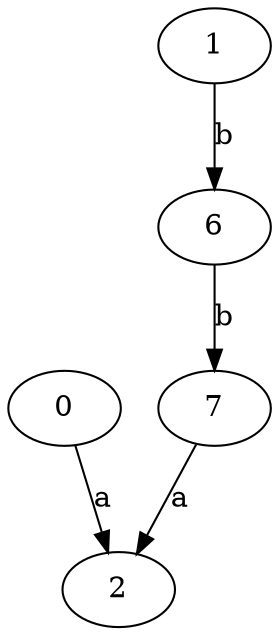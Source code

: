 strict digraph  {
0;
1;
2;
6;
7;
0 -> 2  [label=a];
1 -> 6  [label=b];
6 -> 7  [label=b];
7 -> 2  [label=a];
}
